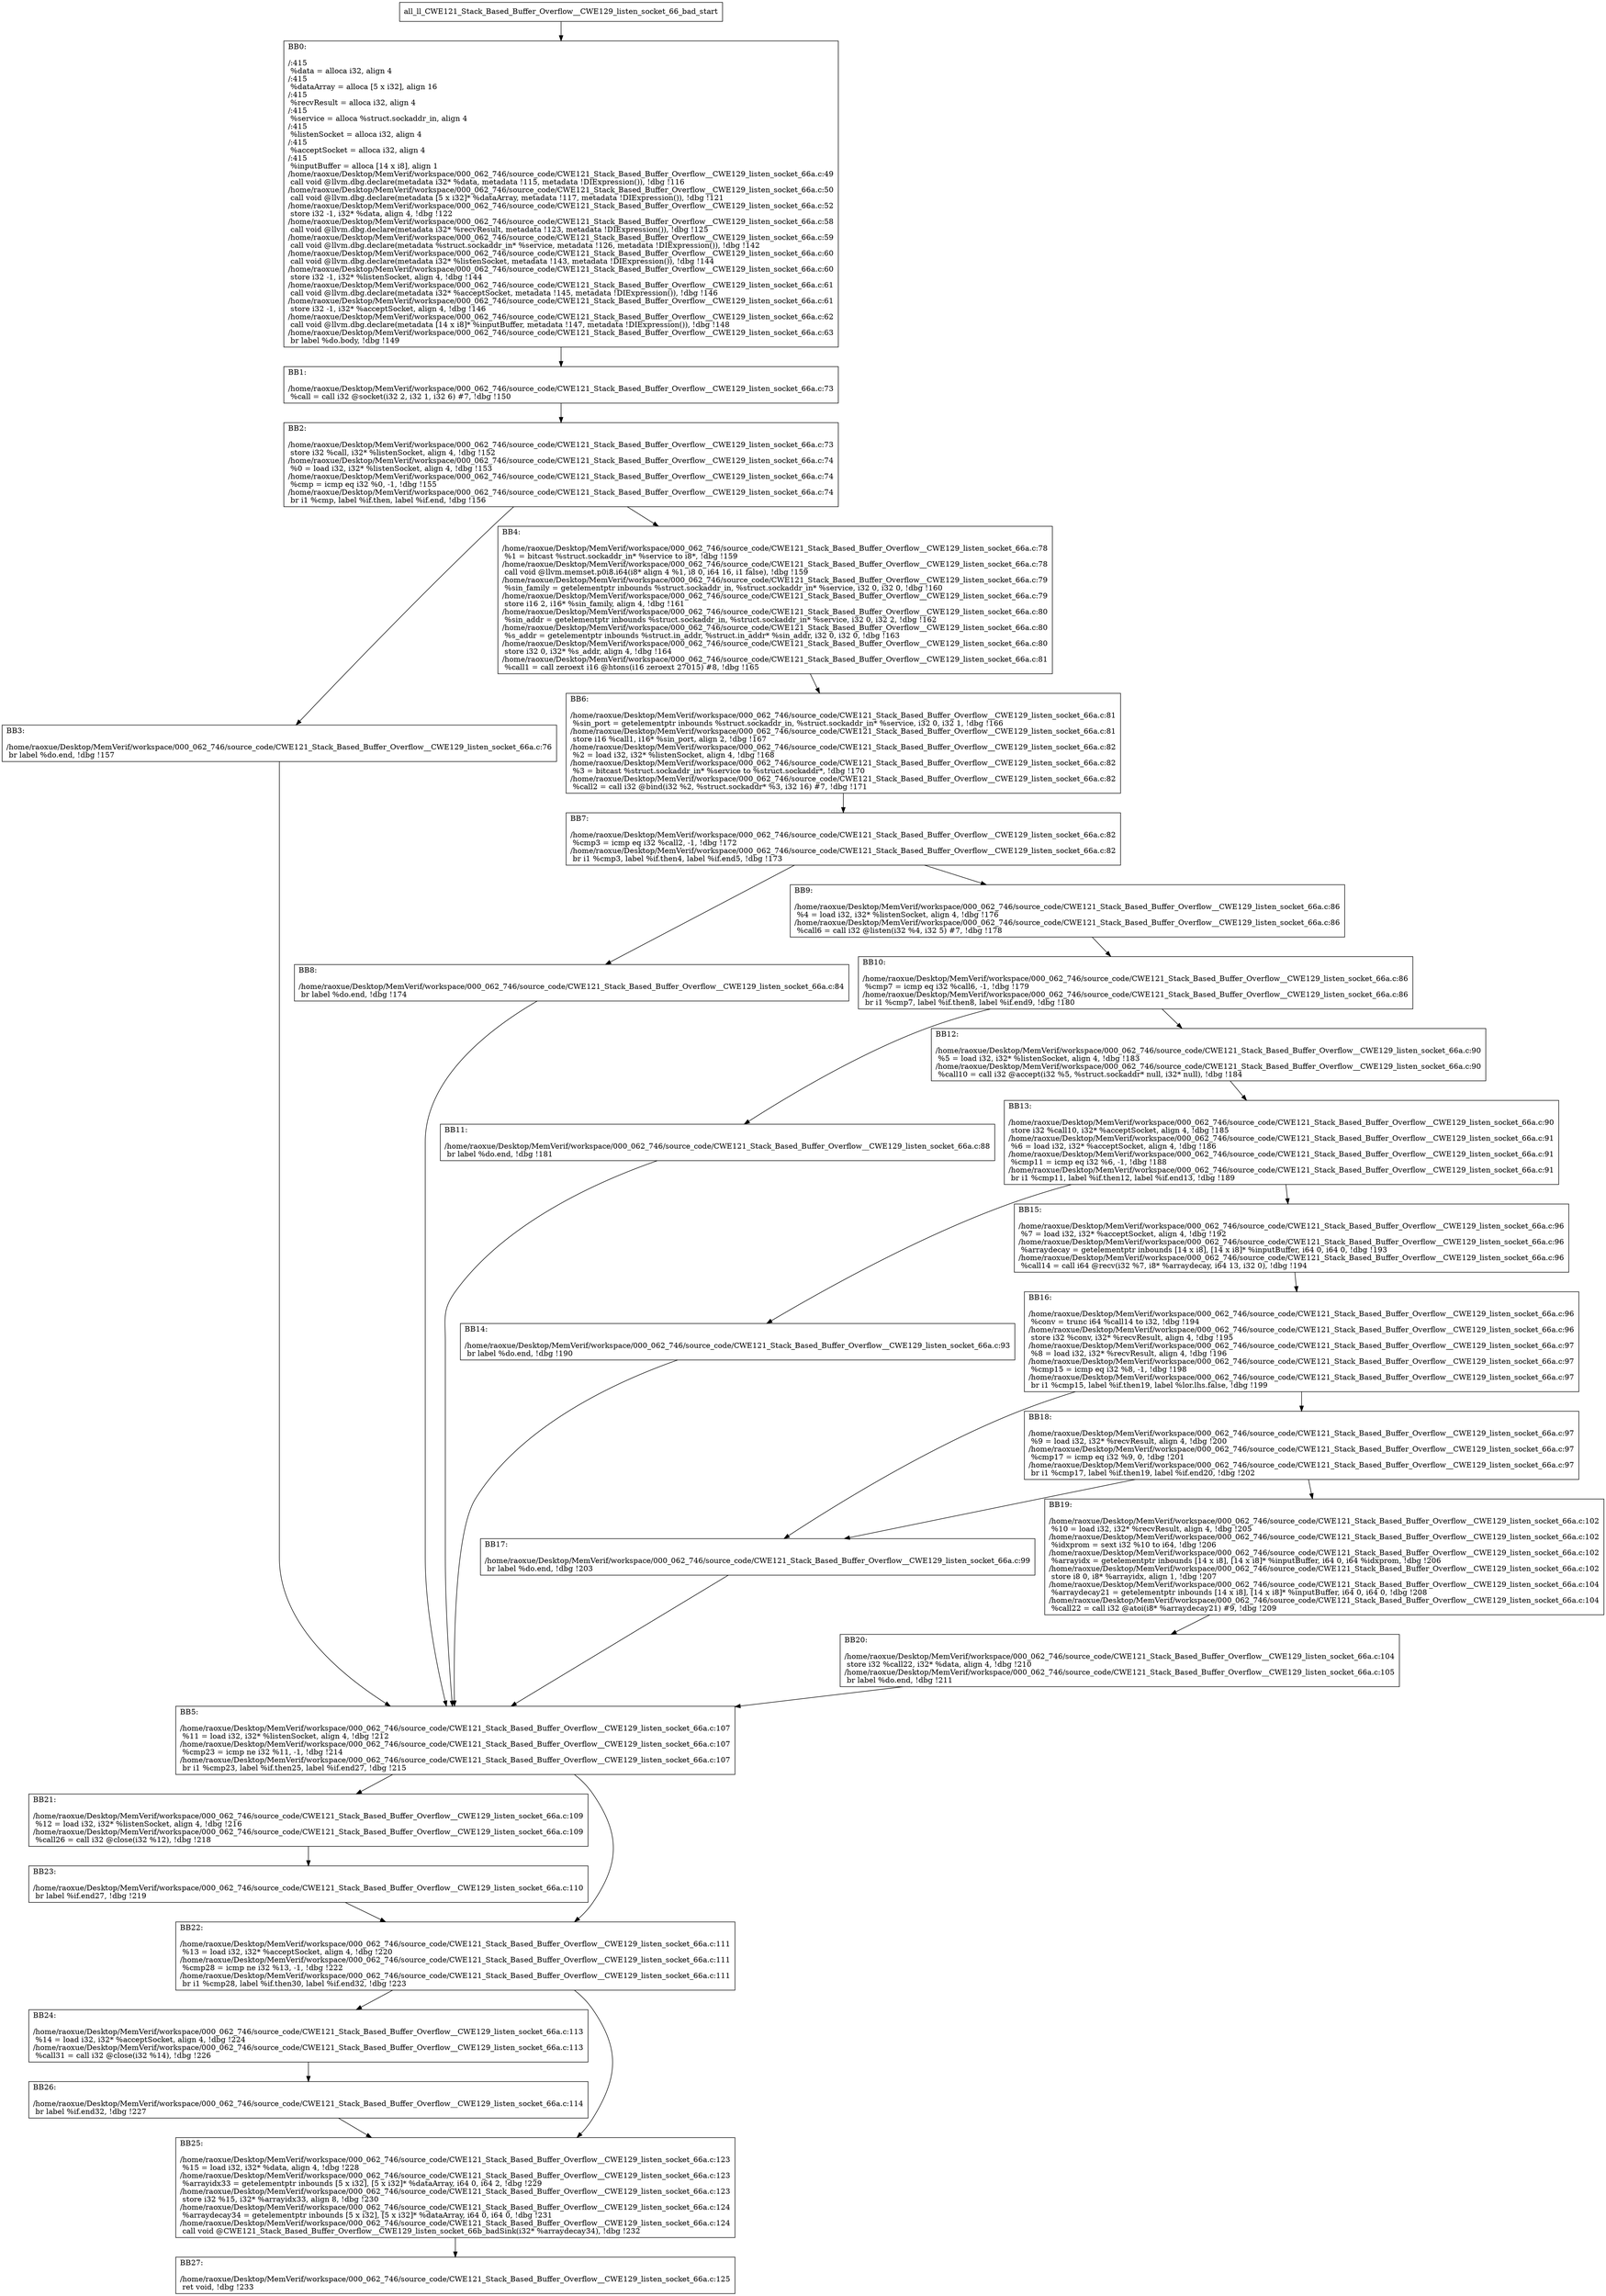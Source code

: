 digraph "CFG for'all_ll_CWE121_Stack_Based_Buffer_Overflow__CWE129_listen_socket_66_bad' function" {
	BBall_ll_CWE121_Stack_Based_Buffer_Overflow__CWE129_listen_socket_66_bad_start[shape=record,label="{all_ll_CWE121_Stack_Based_Buffer_Overflow__CWE129_listen_socket_66_bad_start}"];
	BBall_ll_CWE121_Stack_Based_Buffer_Overflow__CWE129_listen_socket_66_bad_start-> all_ll_CWE121_Stack_Based_Buffer_Overflow__CWE129_listen_socket_66_badBB0;
	all_ll_CWE121_Stack_Based_Buffer_Overflow__CWE129_listen_socket_66_badBB0 [shape=record, label="{BB0:\l\l/:415\l
  %data = alloca i32, align 4\l
/:415\l
  %dataArray = alloca [5 x i32], align 16\l
/:415\l
  %recvResult = alloca i32, align 4\l
/:415\l
  %service = alloca %struct.sockaddr_in, align 4\l
/:415\l
  %listenSocket = alloca i32, align 4\l
/:415\l
  %acceptSocket = alloca i32, align 4\l
/:415\l
  %inputBuffer = alloca [14 x i8], align 1\l
/home/raoxue/Desktop/MemVerif/workspace/000_062_746/source_code/CWE121_Stack_Based_Buffer_Overflow__CWE129_listen_socket_66a.c:49\l
  call void @llvm.dbg.declare(metadata i32* %data, metadata !115, metadata !DIExpression()), !dbg !116\l
/home/raoxue/Desktop/MemVerif/workspace/000_062_746/source_code/CWE121_Stack_Based_Buffer_Overflow__CWE129_listen_socket_66a.c:50\l
  call void @llvm.dbg.declare(metadata [5 x i32]* %dataArray, metadata !117, metadata !DIExpression()), !dbg !121\l
/home/raoxue/Desktop/MemVerif/workspace/000_062_746/source_code/CWE121_Stack_Based_Buffer_Overflow__CWE129_listen_socket_66a.c:52\l
  store i32 -1, i32* %data, align 4, !dbg !122\l
/home/raoxue/Desktop/MemVerif/workspace/000_062_746/source_code/CWE121_Stack_Based_Buffer_Overflow__CWE129_listen_socket_66a.c:58\l
  call void @llvm.dbg.declare(metadata i32* %recvResult, metadata !123, metadata !DIExpression()), !dbg !125\l
/home/raoxue/Desktop/MemVerif/workspace/000_062_746/source_code/CWE121_Stack_Based_Buffer_Overflow__CWE129_listen_socket_66a.c:59\l
  call void @llvm.dbg.declare(metadata %struct.sockaddr_in* %service, metadata !126, metadata !DIExpression()), !dbg !142\l
/home/raoxue/Desktop/MemVerif/workspace/000_062_746/source_code/CWE121_Stack_Based_Buffer_Overflow__CWE129_listen_socket_66a.c:60\l
  call void @llvm.dbg.declare(metadata i32* %listenSocket, metadata !143, metadata !DIExpression()), !dbg !144\l
/home/raoxue/Desktop/MemVerif/workspace/000_062_746/source_code/CWE121_Stack_Based_Buffer_Overflow__CWE129_listen_socket_66a.c:60\l
  store i32 -1, i32* %listenSocket, align 4, !dbg !144\l
/home/raoxue/Desktop/MemVerif/workspace/000_062_746/source_code/CWE121_Stack_Based_Buffer_Overflow__CWE129_listen_socket_66a.c:61\l
  call void @llvm.dbg.declare(metadata i32* %acceptSocket, metadata !145, metadata !DIExpression()), !dbg !146\l
/home/raoxue/Desktop/MemVerif/workspace/000_062_746/source_code/CWE121_Stack_Based_Buffer_Overflow__CWE129_listen_socket_66a.c:61\l
  store i32 -1, i32* %acceptSocket, align 4, !dbg !146\l
/home/raoxue/Desktop/MemVerif/workspace/000_062_746/source_code/CWE121_Stack_Based_Buffer_Overflow__CWE129_listen_socket_66a.c:62\l
  call void @llvm.dbg.declare(metadata [14 x i8]* %inputBuffer, metadata !147, metadata !DIExpression()), !dbg !148\l
/home/raoxue/Desktop/MemVerif/workspace/000_062_746/source_code/CWE121_Stack_Based_Buffer_Overflow__CWE129_listen_socket_66a.c:63\l
  br label %do.body, !dbg !149\l
}"];
	all_ll_CWE121_Stack_Based_Buffer_Overflow__CWE129_listen_socket_66_badBB0-> all_ll_CWE121_Stack_Based_Buffer_Overflow__CWE129_listen_socket_66_badBB1;
	all_ll_CWE121_Stack_Based_Buffer_Overflow__CWE129_listen_socket_66_badBB1 [shape=record, label="{BB1:\l\l/home/raoxue/Desktop/MemVerif/workspace/000_062_746/source_code/CWE121_Stack_Based_Buffer_Overflow__CWE129_listen_socket_66a.c:73\l
  %call = call i32 @socket(i32 2, i32 1, i32 6) #7, !dbg !150\l
}"];
	all_ll_CWE121_Stack_Based_Buffer_Overflow__CWE129_listen_socket_66_badBB1-> all_ll_CWE121_Stack_Based_Buffer_Overflow__CWE129_listen_socket_66_badBB2;
	all_ll_CWE121_Stack_Based_Buffer_Overflow__CWE129_listen_socket_66_badBB2 [shape=record, label="{BB2:\l\l/home/raoxue/Desktop/MemVerif/workspace/000_062_746/source_code/CWE121_Stack_Based_Buffer_Overflow__CWE129_listen_socket_66a.c:73\l
  store i32 %call, i32* %listenSocket, align 4, !dbg !152\l
/home/raoxue/Desktop/MemVerif/workspace/000_062_746/source_code/CWE121_Stack_Based_Buffer_Overflow__CWE129_listen_socket_66a.c:74\l
  %0 = load i32, i32* %listenSocket, align 4, !dbg !153\l
/home/raoxue/Desktop/MemVerif/workspace/000_062_746/source_code/CWE121_Stack_Based_Buffer_Overflow__CWE129_listen_socket_66a.c:74\l
  %cmp = icmp eq i32 %0, -1, !dbg !155\l
/home/raoxue/Desktop/MemVerif/workspace/000_062_746/source_code/CWE121_Stack_Based_Buffer_Overflow__CWE129_listen_socket_66a.c:74\l
  br i1 %cmp, label %if.then, label %if.end, !dbg !156\l
}"];
	all_ll_CWE121_Stack_Based_Buffer_Overflow__CWE129_listen_socket_66_badBB2-> all_ll_CWE121_Stack_Based_Buffer_Overflow__CWE129_listen_socket_66_badBB3;
	all_ll_CWE121_Stack_Based_Buffer_Overflow__CWE129_listen_socket_66_badBB2-> all_ll_CWE121_Stack_Based_Buffer_Overflow__CWE129_listen_socket_66_badBB4;
	all_ll_CWE121_Stack_Based_Buffer_Overflow__CWE129_listen_socket_66_badBB3 [shape=record, label="{BB3:\l\l/home/raoxue/Desktop/MemVerif/workspace/000_062_746/source_code/CWE121_Stack_Based_Buffer_Overflow__CWE129_listen_socket_66a.c:76\l
  br label %do.end, !dbg !157\l
}"];
	all_ll_CWE121_Stack_Based_Buffer_Overflow__CWE129_listen_socket_66_badBB3-> all_ll_CWE121_Stack_Based_Buffer_Overflow__CWE129_listen_socket_66_badBB5;
	all_ll_CWE121_Stack_Based_Buffer_Overflow__CWE129_listen_socket_66_badBB4 [shape=record, label="{BB4:\l\l/home/raoxue/Desktop/MemVerif/workspace/000_062_746/source_code/CWE121_Stack_Based_Buffer_Overflow__CWE129_listen_socket_66a.c:78\l
  %1 = bitcast %struct.sockaddr_in* %service to i8*, !dbg !159\l
/home/raoxue/Desktop/MemVerif/workspace/000_062_746/source_code/CWE121_Stack_Based_Buffer_Overflow__CWE129_listen_socket_66a.c:78\l
  call void @llvm.memset.p0i8.i64(i8* align 4 %1, i8 0, i64 16, i1 false), !dbg !159\l
/home/raoxue/Desktop/MemVerif/workspace/000_062_746/source_code/CWE121_Stack_Based_Buffer_Overflow__CWE129_listen_socket_66a.c:79\l
  %sin_family = getelementptr inbounds %struct.sockaddr_in, %struct.sockaddr_in* %service, i32 0, i32 0, !dbg !160\l
/home/raoxue/Desktop/MemVerif/workspace/000_062_746/source_code/CWE121_Stack_Based_Buffer_Overflow__CWE129_listen_socket_66a.c:79\l
  store i16 2, i16* %sin_family, align 4, !dbg !161\l
/home/raoxue/Desktop/MemVerif/workspace/000_062_746/source_code/CWE121_Stack_Based_Buffer_Overflow__CWE129_listen_socket_66a.c:80\l
  %sin_addr = getelementptr inbounds %struct.sockaddr_in, %struct.sockaddr_in* %service, i32 0, i32 2, !dbg !162\l
/home/raoxue/Desktop/MemVerif/workspace/000_062_746/source_code/CWE121_Stack_Based_Buffer_Overflow__CWE129_listen_socket_66a.c:80\l
  %s_addr = getelementptr inbounds %struct.in_addr, %struct.in_addr* %sin_addr, i32 0, i32 0, !dbg !163\l
/home/raoxue/Desktop/MemVerif/workspace/000_062_746/source_code/CWE121_Stack_Based_Buffer_Overflow__CWE129_listen_socket_66a.c:80\l
  store i32 0, i32* %s_addr, align 4, !dbg !164\l
/home/raoxue/Desktop/MemVerif/workspace/000_062_746/source_code/CWE121_Stack_Based_Buffer_Overflow__CWE129_listen_socket_66a.c:81\l
  %call1 = call zeroext i16 @htons(i16 zeroext 27015) #8, !dbg !165\l
}"];
	all_ll_CWE121_Stack_Based_Buffer_Overflow__CWE129_listen_socket_66_badBB4-> all_ll_CWE121_Stack_Based_Buffer_Overflow__CWE129_listen_socket_66_badBB6;
	all_ll_CWE121_Stack_Based_Buffer_Overflow__CWE129_listen_socket_66_badBB6 [shape=record, label="{BB6:\l\l/home/raoxue/Desktop/MemVerif/workspace/000_062_746/source_code/CWE121_Stack_Based_Buffer_Overflow__CWE129_listen_socket_66a.c:81\l
  %sin_port = getelementptr inbounds %struct.sockaddr_in, %struct.sockaddr_in* %service, i32 0, i32 1, !dbg !166\l
/home/raoxue/Desktop/MemVerif/workspace/000_062_746/source_code/CWE121_Stack_Based_Buffer_Overflow__CWE129_listen_socket_66a.c:81\l
  store i16 %call1, i16* %sin_port, align 2, !dbg !167\l
/home/raoxue/Desktop/MemVerif/workspace/000_062_746/source_code/CWE121_Stack_Based_Buffer_Overflow__CWE129_listen_socket_66a.c:82\l
  %2 = load i32, i32* %listenSocket, align 4, !dbg !168\l
/home/raoxue/Desktop/MemVerif/workspace/000_062_746/source_code/CWE121_Stack_Based_Buffer_Overflow__CWE129_listen_socket_66a.c:82\l
  %3 = bitcast %struct.sockaddr_in* %service to %struct.sockaddr*, !dbg !170\l
/home/raoxue/Desktop/MemVerif/workspace/000_062_746/source_code/CWE121_Stack_Based_Buffer_Overflow__CWE129_listen_socket_66a.c:82\l
  %call2 = call i32 @bind(i32 %2, %struct.sockaddr* %3, i32 16) #7, !dbg !171\l
}"];
	all_ll_CWE121_Stack_Based_Buffer_Overflow__CWE129_listen_socket_66_badBB6-> all_ll_CWE121_Stack_Based_Buffer_Overflow__CWE129_listen_socket_66_badBB7;
	all_ll_CWE121_Stack_Based_Buffer_Overflow__CWE129_listen_socket_66_badBB7 [shape=record, label="{BB7:\l\l/home/raoxue/Desktop/MemVerif/workspace/000_062_746/source_code/CWE121_Stack_Based_Buffer_Overflow__CWE129_listen_socket_66a.c:82\l
  %cmp3 = icmp eq i32 %call2, -1, !dbg !172\l
/home/raoxue/Desktop/MemVerif/workspace/000_062_746/source_code/CWE121_Stack_Based_Buffer_Overflow__CWE129_listen_socket_66a.c:82\l
  br i1 %cmp3, label %if.then4, label %if.end5, !dbg !173\l
}"];
	all_ll_CWE121_Stack_Based_Buffer_Overflow__CWE129_listen_socket_66_badBB7-> all_ll_CWE121_Stack_Based_Buffer_Overflow__CWE129_listen_socket_66_badBB8;
	all_ll_CWE121_Stack_Based_Buffer_Overflow__CWE129_listen_socket_66_badBB7-> all_ll_CWE121_Stack_Based_Buffer_Overflow__CWE129_listen_socket_66_badBB9;
	all_ll_CWE121_Stack_Based_Buffer_Overflow__CWE129_listen_socket_66_badBB8 [shape=record, label="{BB8:\l\l/home/raoxue/Desktop/MemVerif/workspace/000_062_746/source_code/CWE121_Stack_Based_Buffer_Overflow__CWE129_listen_socket_66a.c:84\l
  br label %do.end, !dbg !174\l
}"];
	all_ll_CWE121_Stack_Based_Buffer_Overflow__CWE129_listen_socket_66_badBB8-> all_ll_CWE121_Stack_Based_Buffer_Overflow__CWE129_listen_socket_66_badBB5;
	all_ll_CWE121_Stack_Based_Buffer_Overflow__CWE129_listen_socket_66_badBB9 [shape=record, label="{BB9:\l\l/home/raoxue/Desktop/MemVerif/workspace/000_062_746/source_code/CWE121_Stack_Based_Buffer_Overflow__CWE129_listen_socket_66a.c:86\l
  %4 = load i32, i32* %listenSocket, align 4, !dbg !176\l
/home/raoxue/Desktop/MemVerif/workspace/000_062_746/source_code/CWE121_Stack_Based_Buffer_Overflow__CWE129_listen_socket_66a.c:86\l
  %call6 = call i32 @listen(i32 %4, i32 5) #7, !dbg !178\l
}"];
	all_ll_CWE121_Stack_Based_Buffer_Overflow__CWE129_listen_socket_66_badBB9-> all_ll_CWE121_Stack_Based_Buffer_Overflow__CWE129_listen_socket_66_badBB10;
	all_ll_CWE121_Stack_Based_Buffer_Overflow__CWE129_listen_socket_66_badBB10 [shape=record, label="{BB10:\l\l/home/raoxue/Desktop/MemVerif/workspace/000_062_746/source_code/CWE121_Stack_Based_Buffer_Overflow__CWE129_listen_socket_66a.c:86\l
  %cmp7 = icmp eq i32 %call6, -1, !dbg !179\l
/home/raoxue/Desktop/MemVerif/workspace/000_062_746/source_code/CWE121_Stack_Based_Buffer_Overflow__CWE129_listen_socket_66a.c:86\l
  br i1 %cmp7, label %if.then8, label %if.end9, !dbg !180\l
}"];
	all_ll_CWE121_Stack_Based_Buffer_Overflow__CWE129_listen_socket_66_badBB10-> all_ll_CWE121_Stack_Based_Buffer_Overflow__CWE129_listen_socket_66_badBB11;
	all_ll_CWE121_Stack_Based_Buffer_Overflow__CWE129_listen_socket_66_badBB10-> all_ll_CWE121_Stack_Based_Buffer_Overflow__CWE129_listen_socket_66_badBB12;
	all_ll_CWE121_Stack_Based_Buffer_Overflow__CWE129_listen_socket_66_badBB11 [shape=record, label="{BB11:\l\l/home/raoxue/Desktop/MemVerif/workspace/000_062_746/source_code/CWE121_Stack_Based_Buffer_Overflow__CWE129_listen_socket_66a.c:88\l
  br label %do.end, !dbg !181\l
}"];
	all_ll_CWE121_Stack_Based_Buffer_Overflow__CWE129_listen_socket_66_badBB11-> all_ll_CWE121_Stack_Based_Buffer_Overflow__CWE129_listen_socket_66_badBB5;
	all_ll_CWE121_Stack_Based_Buffer_Overflow__CWE129_listen_socket_66_badBB12 [shape=record, label="{BB12:\l\l/home/raoxue/Desktop/MemVerif/workspace/000_062_746/source_code/CWE121_Stack_Based_Buffer_Overflow__CWE129_listen_socket_66a.c:90\l
  %5 = load i32, i32* %listenSocket, align 4, !dbg !183\l
/home/raoxue/Desktop/MemVerif/workspace/000_062_746/source_code/CWE121_Stack_Based_Buffer_Overflow__CWE129_listen_socket_66a.c:90\l
  %call10 = call i32 @accept(i32 %5, %struct.sockaddr* null, i32* null), !dbg !184\l
}"];
	all_ll_CWE121_Stack_Based_Buffer_Overflow__CWE129_listen_socket_66_badBB12-> all_ll_CWE121_Stack_Based_Buffer_Overflow__CWE129_listen_socket_66_badBB13;
	all_ll_CWE121_Stack_Based_Buffer_Overflow__CWE129_listen_socket_66_badBB13 [shape=record, label="{BB13:\l\l/home/raoxue/Desktop/MemVerif/workspace/000_062_746/source_code/CWE121_Stack_Based_Buffer_Overflow__CWE129_listen_socket_66a.c:90\l
  store i32 %call10, i32* %acceptSocket, align 4, !dbg !185\l
/home/raoxue/Desktop/MemVerif/workspace/000_062_746/source_code/CWE121_Stack_Based_Buffer_Overflow__CWE129_listen_socket_66a.c:91\l
  %6 = load i32, i32* %acceptSocket, align 4, !dbg !186\l
/home/raoxue/Desktop/MemVerif/workspace/000_062_746/source_code/CWE121_Stack_Based_Buffer_Overflow__CWE129_listen_socket_66a.c:91\l
  %cmp11 = icmp eq i32 %6, -1, !dbg !188\l
/home/raoxue/Desktop/MemVerif/workspace/000_062_746/source_code/CWE121_Stack_Based_Buffer_Overflow__CWE129_listen_socket_66a.c:91\l
  br i1 %cmp11, label %if.then12, label %if.end13, !dbg !189\l
}"];
	all_ll_CWE121_Stack_Based_Buffer_Overflow__CWE129_listen_socket_66_badBB13-> all_ll_CWE121_Stack_Based_Buffer_Overflow__CWE129_listen_socket_66_badBB14;
	all_ll_CWE121_Stack_Based_Buffer_Overflow__CWE129_listen_socket_66_badBB13-> all_ll_CWE121_Stack_Based_Buffer_Overflow__CWE129_listen_socket_66_badBB15;
	all_ll_CWE121_Stack_Based_Buffer_Overflow__CWE129_listen_socket_66_badBB14 [shape=record, label="{BB14:\l\l/home/raoxue/Desktop/MemVerif/workspace/000_062_746/source_code/CWE121_Stack_Based_Buffer_Overflow__CWE129_listen_socket_66a.c:93\l
  br label %do.end, !dbg !190\l
}"];
	all_ll_CWE121_Stack_Based_Buffer_Overflow__CWE129_listen_socket_66_badBB14-> all_ll_CWE121_Stack_Based_Buffer_Overflow__CWE129_listen_socket_66_badBB5;
	all_ll_CWE121_Stack_Based_Buffer_Overflow__CWE129_listen_socket_66_badBB15 [shape=record, label="{BB15:\l\l/home/raoxue/Desktop/MemVerif/workspace/000_062_746/source_code/CWE121_Stack_Based_Buffer_Overflow__CWE129_listen_socket_66a.c:96\l
  %7 = load i32, i32* %acceptSocket, align 4, !dbg !192\l
/home/raoxue/Desktop/MemVerif/workspace/000_062_746/source_code/CWE121_Stack_Based_Buffer_Overflow__CWE129_listen_socket_66a.c:96\l
  %arraydecay = getelementptr inbounds [14 x i8], [14 x i8]* %inputBuffer, i64 0, i64 0, !dbg !193\l
/home/raoxue/Desktop/MemVerif/workspace/000_062_746/source_code/CWE121_Stack_Based_Buffer_Overflow__CWE129_listen_socket_66a.c:96\l
  %call14 = call i64 @recv(i32 %7, i8* %arraydecay, i64 13, i32 0), !dbg !194\l
}"];
	all_ll_CWE121_Stack_Based_Buffer_Overflow__CWE129_listen_socket_66_badBB15-> all_ll_CWE121_Stack_Based_Buffer_Overflow__CWE129_listen_socket_66_badBB16;
	all_ll_CWE121_Stack_Based_Buffer_Overflow__CWE129_listen_socket_66_badBB16 [shape=record, label="{BB16:\l\l/home/raoxue/Desktop/MemVerif/workspace/000_062_746/source_code/CWE121_Stack_Based_Buffer_Overflow__CWE129_listen_socket_66a.c:96\l
  %conv = trunc i64 %call14 to i32, !dbg !194\l
/home/raoxue/Desktop/MemVerif/workspace/000_062_746/source_code/CWE121_Stack_Based_Buffer_Overflow__CWE129_listen_socket_66a.c:96\l
  store i32 %conv, i32* %recvResult, align 4, !dbg !195\l
/home/raoxue/Desktop/MemVerif/workspace/000_062_746/source_code/CWE121_Stack_Based_Buffer_Overflow__CWE129_listen_socket_66a.c:97\l
  %8 = load i32, i32* %recvResult, align 4, !dbg !196\l
/home/raoxue/Desktop/MemVerif/workspace/000_062_746/source_code/CWE121_Stack_Based_Buffer_Overflow__CWE129_listen_socket_66a.c:97\l
  %cmp15 = icmp eq i32 %8, -1, !dbg !198\l
/home/raoxue/Desktop/MemVerif/workspace/000_062_746/source_code/CWE121_Stack_Based_Buffer_Overflow__CWE129_listen_socket_66a.c:97\l
  br i1 %cmp15, label %if.then19, label %lor.lhs.false, !dbg !199\l
}"];
	all_ll_CWE121_Stack_Based_Buffer_Overflow__CWE129_listen_socket_66_badBB16-> all_ll_CWE121_Stack_Based_Buffer_Overflow__CWE129_listen_socket_66_badBB17;
	all_ll_CWE121_Stack_Based_Buffer_Overflow__CWE129_listen_socket_66_badBB16-> all_ll_CWE121_Stack_Based_Buffer_Overflow__CWE129_listen_socket_66_badBB18;
	all_ll_CWE121_Stack_Based_Buffer_Overflow__CWE129_listen_socket_66_badBB18 [shape=record, label="{BB18:\l\l/home/raoxue/Desktop/MemVerif/workspace/000_062_746/source_code/CWE121_Stack_Based_Buffer_Overflow__CWE129_listen_socket_66a.c:97\l
  %9 = load i32, i32* %recvResult, align 4, !dbg !200\l
/home/raoxue/Desktop/MemVerif/workspace/000_062_746/source_code/CWE121_Stack_Based_Buffer_Overflow__CWE129_listen_socket_66a.c:97\l
  %cmp17 = icmp eq i32 %9, 0, !dbg !201\l
/home/raoxue/Desktop/MemVerif/workspace/000_062_746/source_code/CWE121_Stack_Based_Buffer_Overflow__CWE129_listen_socket_66a.c:97\l
  br i1 %cmp17, label %if.then19, label %if.end20, !dbg !202\l
}"];
	all_ll_CWE121_Stack_Based_Buffer_Overflow__CWE129_listen_socket_66_badBB18-> all_ll_CWE121_Stack_Based_Buffer_Overflow__CWE129_listen_socket_66_badBB17;
	all_ll_CWE121_Stack_Based_Buffer_Overflow__CWE129_listen_socket_66_badBB18-> all_ll_CWE121_Stack_Based_Buffer_Overflow__CWE129_listen_socket_66_badBB19;
	all_ll_CWE121_Stack_Based_Buffer_Overflow__CWE129_listen_socket_66_badBB17 [shape=record, label="{BB17:\l\l/home/raoxue/Desktop/MemVerif/workspace/000_062_746/source_code/CWE121_Stack_Based_Buffer_Overflow__CWE129_listen_socket_66a.c:99\l
  br label %do.end, !dbg !203\l
}"];
	all_ll_CWE121_Stack_Based_Buffer_Overflow__CWE129_listen_socket_66_badBB17-> all_ll_CWE121_Stack_Based_Buffer_Overflow__CWE129_listen_socket_66_badBB5;
	all_ll_CWE121_Stack_Based_Buffer_Overflow__CWE129_listen_socket_66_badBB19 [shape=record, label="{BB19:\l\l/home/raoxue/Desktop/MemVerif/workspace/000_062_746/source_code/CWE121_Stack_Based_Buffer_Overflow__CWE129_listen_socket_66a.c:102\l
  %10 = load i32, i32* %recvResult, align 4, !dbg !205\l
/home/raoxue/Desktop/MemVerif/workspace/000_062_746/source_code/CWE121_Stack_Based_Buffer_Overflow__CWE129_listen_socket_66a.c:102\l
  %idxprom = sext i32 %10 to i64, !dbg !206\l
/home/raoxue/Desktop/MemVerif/workspace/000_062_746/source_code/CWE121_Stack_Based_Buffer_Overflow__CWE129_listen_socket_66a.c:102\l
  %arrayidx = getelementptr inbounds [14 x i8], [14 x i8]* %inputBuffer, i64 0, i64 %idxprom, !dbg !206\l
/home/raoxue/Desktop/MemVerif/workspace/000_062_746/source_code/CWE121_Stack_Based_Buffer_Overflow__CWE129_listen_socket_66a.c:102\l
  store i8 0, i8* %arrayidx, align 1, !dbg !207\l
/home/raoxue/Desktop/MemVerif/workspace/000_062_746/source_code/CWE121_Stack_Based_Buffer_Overflow__CWE129_listen_socket_66a.c:104\l
  %arraydecay21 = getelementptr inbounds [14 x i8], [14 x i8]* %inputBuffer, i64 0, i64 0, !dbg !208\l
/home/raoxue/Desktop/MemVerif/workspace/000_062_746/source_code/CWE121_Stack_Based_Buffer_Overflow__CWE129_listen_socket_66a.c:104\l
  %call22 = call i32 @atoi(i8* %arraydecay21) #9, !dbg !209\l
}"];
	all_ll_CWE121_Stack_Based_Buffer_Overflow__CWE129_listen_socket_66_badBB19-> all_ll_CWE121_Stack_Based_Buffer_Overflow__CWE129_listen_socket_66_badBB20;
	all_ll_CWE121_Stack_Based_Buffer_Overflow__CWE129_listen_socket_66_badBB20 [shape=record, label="{BB20:\l\l/home/raoxue/Desktop/MemVerif/workspace/000_062_746/source_code/CWE121_Stack_Based_Buffer_Overflow__CWE129_listen_socket_66a.c:104\l
  store i32 %call22, i32* %data, align 4, !dbg !210\l
/home/raoxue/Desktop/MemVerif/workspace/000_062_746/source_code/CWE121_Stack_Based_Buffer_Overflow__CWE129_listen_socket_66a.c:105\l
  br label %do.end, !dbg !211\l
}"];
	all_ll_CWE121_Stack_Based_Buffer_Overflow__CWE129_listen_socket_66_badBB20-> all_ll_CWE121_Stack_Based_Buffer_Overflow__CWE129_listen_socket_66_badBB5;
	all_ll_CWE121_Stack_Based_Buffer_Overflow__CWE129_listen_socket_66_badBB5 [shape=record, label="{BB5:\l\l/home/raoxue/Desktop/MemVerif/workspace/000_062_746/source_code/CWE121_Stack_Based_Buffer_Overflow__CWE129_listen_socket_66a.c:107\l
  %11 = load i32, i32* %listenSocket, align 4, !dbg !212\l
/home/raoxue/Desktop/MemVerif/workspace/000_062_746/source_code/CWE121_Stack_Based_Buffer_Overflow__CWE129_listen_socket_66a.c:107\l
  %cmp23 = icmp ne i32 %11, -1, !dbg !214\l
/home/raoxue/Desktop/MemVerif/workspace/000_062_746/source_code/CWE121_Stack_Based_Buffer_Overflow__CWE129_listen_socket_66a.c:107\l
  br i1 %cmp23, label %if.then25, label %if.end27, !dbg !215\l
}"];
	all_ll_CWE121_Stack_Based_Buffer_Overflow__CWE129_listen_socket_66_badBB5-> all_ll_CWE121_Stack_Based_Buffer_Overflow__CWE129_listen_socket_66_badBB21;
	all_ll_CWE121_Stack_Based_Buffer_Overflow__CWE129_listen_socket_66_badBB5-> all_ll_CWE121_Stack_Based_Buffer_Overflow__CWE129_listen_socket_66_badBB22;
	all_ll_CWE121_Stack_Based_Buffer_Overflow__CWE129_listen_socket_66_badBB21 [shape=record, label="{BB21:\l\l/home/raoxue/Desktop/MemVerif/workspace/000_062_746/source_code/CWE121_Stack_Based_Buffer_Overflow__CWE129_listen_socket_66a.c:109\l
  %12 = load i32, i32* %listenSocket, align 4, !dbg !216\l
/home/raoxue/Desktop/MemVerif/workspace/000_062_746/source_code/CWE121_Stack_Based_Buffer_Overflow__CWE129_listen_socket_66a.c:109\l
  %call26 = call i32 @close(i32 %12), !dbg !218\l
}"];
	all_ll_CWE121_Stack_Based_Buffer_Overflow__CWE129_listen_socket_66_badBB21-> all_ll_CWE121_Stack_Based_Buffer_Overflow__CWE129_listen_socket_66_badBB23;
	all_ll_CWE121_Stack_Based_Buffer_Overflow__CWE129_listen_socket_66_badBB23 [shape=record, label="{BB23:\l\l/home/raoxue/Desktop/MemVerif/workspace/000_062_746/source_code/CWE121_Stack_Based_Buffer_Overflow__CWE129_listen_socket_66a.c:110\l
  br label %if.end27, !dbg !219\l
}"];
	all_ll_CWE121_Stack_Based_Buffer_Overflow__CWE129_listen_socket_66_badBB23-> all_ll_CWE121_Stack_Based_Buffer_Overflow__CWE129_listen_socket_66_badBB22;
	all_ll_CWE121_Stack_Based_Buffer_Overflow__CWE129_listen_socket_66_badBB22 [shape=record, label="{BB22:\l\l/home/raoxue/Desktop/MemVerif/workspace/000_062_746/source_code/CWE121_Stack_Based_Buffer_Overflow__CWE129_listen_socket_66a.c:111\l
  %13 = load i32, i32* %acceptSocket, align 4, !dbg !220\l
/home/raoxue/Desktop/MemVerif/workspace/000_062_746/source_code/CWE121_Stack_Based_Buffer_Overflow__CWE129_listen_socket_66a.c:111\l
  %cmp28 = icmp ne i32 %13, -1, !dbg !222\l
/home/raoxue/Desktop/MemVerif/workspace/000_062_746/source_code/CWE121_Stack_Based_Buffer_Overflow__CWE129_listen_socket_66a.c:111\l
  br i1 %cmp28, label %if.then30, label %if.end32, !dbg !223\l
}"];
	all_ll_CWE121_Stack_Based_Buffer_Overflow__CWE129_listen_socket_66_badBB22-> all_ll_CWE121_Stack_Based_Buffer_Overflow__CWE129_listen_socket_66_badBB24;
	all_ll_CWE121_Stack_Based_Buffer_Overflow__CWE129_listen_socket_66_badBB22-> all_ll_CWE121_Stack_Based_Buffer_Overflow__CWE129_listen_socket_66_badBB25;
	all_ll_CWE121_Stack_Based_Buffer_Overflow__CWE129_listen_socket_66_badBB24 [shape=record, label="{BB24:\l\l/home/raoxue/Desktop/MemVerif/workspace/000_062_746/source_code/CWE121_Stack_Based_Buffer_Overflow__CWE129_listen_socket_66a.c:113\l
  %14 = load i32, i32* %acceptSocket, align 4, !dbg !224\l
/home/raoxue/Desktop/MemVerif/workspace/000_062_746/source_code/CWE121_Stack_Based_Buffer_Overflow__CWE129_listen_socket_66a.c:113\l
  %call31 = call i32 @close(i32 %14), !dbg !226\l
}"];
	all_ll_CWE121_Stack_Based_Buffer_Overflow__CWE129_listen_socket_66_badBB24-> all_ll_CWE121_Stack_Based_Buffer_Overflow__CWE129_listen_socket_66_badBB26;
	all_ll_CWE121_Stack_Based_Buffer_Overflow__CWE129_listen_socket_66_badBB26 [shape=record, label="{BB26:\l\l/home/raoxue/Desktop/MemVerif/workspace/000_062_746/source_code/CWE121_Stack_Based_Buffer_Overflow__CWE129_listen_socket_66a.c:114\l
  br label %if.end32, !dbg !227\l
}"];
	all_ll_CWE121_Stack_Based_Buffer_Overflow__CWE129_listen_socket_66_badBB26-> all_ll_CWE121_Stack_Based_Buffer_Overflow__CWE129_listen_socket_66_badBB25;
	all_ll_CWE121_Stack_Based_Buffer_Overflow__CWE129_listen_socket_66_badBB25 [shape=record, label="{BB25:\l\l/home/raoxue/Desktop/MemVerif/workspace/000_062_746/source_code/CWE121_Stack_Based_Buffer_Overflow__CWE129_listen_socket_66a.c:123\l
  %15 = load i32, i32* %data, align 4, !dbg !228\l
/home/raoxue/Desktop/MemVerif/workspace/000_062_746/source_code/CWE121_Stack_Based_Buffer_Overflow__CWE129_listen_socket_66a.c:123\l
  %arrayidx33 = getelementptr inbounds [5 x i32], [5 x i32]* %dataArray, i64 0, i64 2, !dbg !229\l
/home/raoxue/Desktop/MemVerif/workspace/000_062_746/source_code/CWE121_Stack_Based_Buffer_Overflow__CWE129_listen_socket_66a.c:123\l
  store i32 %15, i32* %arrayidx33, align 8, !dbg !230\l
/home/raoxue/Desktop/MemVerif/workspace/000_062_746/source_code/CWE121_Stack_Based_Buffer_Overflow__CWE129_listen_socket_66a.c:124\l
  %arraydecay34 = getelementptr inbounds [5 x i32], [5 x i32]* %dataArray, i64 0, i64 0, !dbg !231\l
/home/raoxue/Desktop/MemVerif/workspace/000_062_746/source_code/CWE121_Stack_Based_Buffer_Overflow__CWE129_listen_socket_66a.c:124\l
  call void @CWE121_Stack_Based_Buffer_Overflow__CWE129_listen_socket_66b_badSink(i32* %arraydecay34), !dbg !232\l
}"];
	all_ll_CWE121_Stack_Based_Buffer_Overflow__CWE129_listen_socket_66_badBB25-> all_ll_CWE121_Stack_Based_Buffer_Overflow__CWE129_listen_socket_66_badBB27;
	all_ll_CWE121_Stack_Based_Buffer_Overflow__CWE129_listen_socket_66_badBB27 [shape=record, label="{BB27:\l\l/home/raoxue/Desktop/MemVerif/workspace/000_062_746/source_code/CWE121_Stack_Based_Buffer_Overflow__CWE129_listen_socket_66a.c:125\l
  ret void, !dbg !233\l
}"];
}
